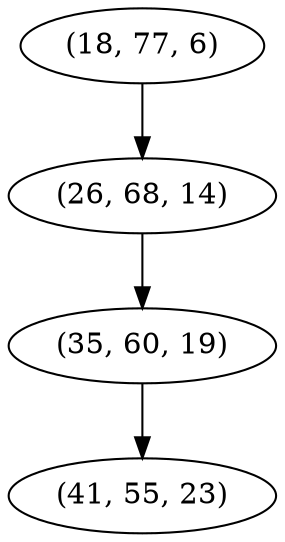 digraph tree {
    "(18, 77, 6)";
    "(26, 68, 14)";
    "(35, 60, 19)";
    "(41, 55, 23)";
    "(18, 77, 6)" -> "(26, 68, 14)";
    "(26, 68, 14)" -> "(35, 60, 19)";
    "(35, 60, 19)" -> "(41, 55, 23)";
}
